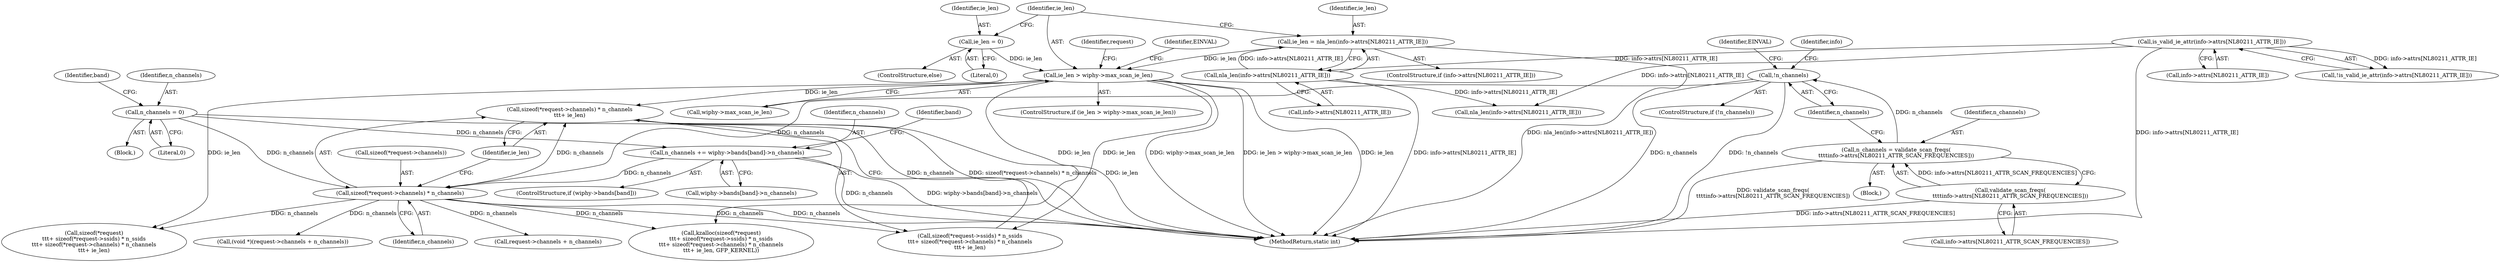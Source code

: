 digraph "0_linux_208c72f4fe44fe09577e7975ba0e7fa0278f3d03@API" {
"1000314" [label="(Call,sizeof(*request->channels) * n_channels\n\t\t\t+ ie_len)"];
"1000315" [label="(Call,sizeof(*request->channels) * n_channels)"];
"1000228" [label="(Call,n_channels = 0)"];
"1000221" [label="(Call,!n_channels)"];
"1000212" [label="(Call,n_channels = validate_scan_freqs(\n\t\t\t\tinfo->attrs[NL80211_ATTR_SCAN_FREQUENCIES]))"];
"1000214" [label="(Call,validate_scan_freqs(\n\t\t\t\tinfo->attrs[NL80211_ATTR_SCAN_FREQUENCIES]))"];
"1000246" [label="(Call,n_channels += wiphy->bands[band]->n_channels)"];
"1000291" [label="(Call,ie_len > wiphy->max_scan_ie_len)"];
"1000287" [label="(Call,ie_len = 0)"];
"1000278" [label="(Call,ie_len = nla_len(info->attrs[NL80211_ATTR_IE]))"];
"1000280" [label="(Call,nla_len(info->attrs[NL80211_ATTR_IE]))"];
"1000158" [label="(Call,is_valid_ie_attr(info->attrs[NL80211_ATTR_IE]))"];
"1000246" [label="(Call,n_channels += wiphy->bands[band]->n_channels)"];
"1000281" [label="(Call,info->attrs[NL80211_ATTR_IE])"];
"1000157" [label="(Call,!is_valid_ie_attr(info->attrs[NL80211_ATTR_IE]))"];
"1000321" [label="(Identifier,n_channels)"];
"1000228" [label="(Call,n_channels = 0)"];
"1000272" [label="(ControlStructure,if (info->attrs[NL80211_ATTR_IE]))"];
"1000314" [label="(Call,sizeof(*request->channels) * n_channels\n\t\t\t+ ie_len)"];
"1000315" [label="(Call,sizeof(*request->channels) * n_channels)"];
"1000316" [label="(Call,sizeof(*request->channels))"];
"1000227" [label="(Block,)"];
"1000300" [label="(Identifier,request)"];
"1000301" [label="(Call,kzalloc(sizeof(*request)\n\t\t\t+ sizeof(*request->ssids) * n_ssids\n\t\t\t+ sizeof(*request->channels) * n_channels\n\t\t\t+ ie_len, GFP_KERNEL))"];
"1000374" [label="(Call,request->channels + n_channels)"];
"1000258" [label="(Identifier,info)"];
"1000233" [label="(Identifier,band)"];
"1000239" [label="(Identifier,band)"];
"1000632" [label="(MethodReturn,static int)"];
"1000240" [label="(ControlStructure,if (wiphy->bands[band]))"];
"1000222" [label="(Identifier,n_channels)"];
"1000290" [label="(ControlStructure,if (ie_len > wiphy->max_scan_ie_len))"];
"1000280" [label="(Call,nla_len(info->attrs[NL80211_ATTR_IE]))"];
"1000229" [label="(Identifier,n_channels)"];
"1000221" [label="(Call,!n_channels)"];
"1000230" [label="(Literal,0)"];
"1000211" [label="(Block,)"];
"1000287" [label="(Call,ie_len = 0)"];
"1000298" [label="(Identifier,EINVAL)"];
"1000220" [label="(ControlStructure,if (!n_channels))"];
"1000564" [label="(Call,nla_len(info->attrs[NL80211_ATTR_IE]))"];
"1000292" [label="(Identifier,ie_len)"];
"1000225" [label="(Identifier,EINVAL)"];
"1000158" [label="(Call,is_valid_ie_attr(info->attrs[NL80211_ATTR_IE]))"];
"1000306" [label="(Call,sizeof(*request->ssids) * n_ssids\n\t\t\t+ sizeof(*request->channels) * n_channels\n\t\t\t+ ie_len)"];
"1000212" [label="(Call,n_channels = validate_scan_freqs(\n\t\t\t\tinfo->attrs[NL80211_ATTR_SCAN_FREQUENCIES]))"];
"1000214" [label="(Call,validate_scan_freqs(\n\t\t\t\tinfo->attrs[NL80211_ATTR_SCAN_FREQUENCIES]))"];
"1000248" [label="(Call,wiphy->bands[band]->n_channels)"];
"1000247" [label="(Identifier,n_channels)"];
"1000288" [label="(Identifier,ie_len)"];
"1000286" [label="(ControlStructure,else)"];
"1000322" [label="(Identifier,ie_len)"];
"1000289" [label="(Literal,0)"];
"1000278" [label="(Call,ie_len = nla_len(info->attrs[NL80211_ATTR_IE]))"];
"1000293" [label="(Call,wiphy->max_scan_ie_len)"];
"1000279" [label="(Identifier,ie_len)"];
"1000159" [label="(Call,info->attrs[NL80211_ATTR_IE])"];
"1000302" [label="(Call,sizeof(*request)\n\t\t\t+ sizeof(*request->ssids) * n_ssids\n\t\t\t+ sizeof(*request->channels) * n_channels\n\t\t\t+ ie_len)"];
"1000291" [label="(Call,ie_len > wiphy->max_scan_ie_len)"];
"1000213" [label="(Identifier,n_channels)"];
"1000372" [label="(Call,(void *)(request->channels + n_channels))"];
"1000215" [label="(Call,info->attrs[NL80211_ATTR_SCAN_FREQUENCIES])"];
"1000314" -> "1000306"  [label="AST: "];
"1000314" -> "1000322"  [label="CFG: "];
"1000315" -> "1000314"  [label="AST: "];
"1000322" -> "1000314"  [label="AST: "];
"1000306" -> "1000314"  [label="CFG: "];
"1000314" -> "1000632"  [label="DDG: sizeof(*request->channels) * n_channels"];
"1000314" -> "1000632"  [label="DDG: ie_len"];
"1000315" -> "1000314"  [label="DDG: n_channels"];
"1000291" -> "1000314"  [label="DDG: ie_len"];
"1000315" -> "1000321"  [label="CFG: "];
"1000316" -> "1000315"  [label="AST: "];
"1000321" -> "1000315"  [label="AST: "];
"1000322" -> "1000315"  [label="CFG: "];
"1000315" -> "1000632"  [label="DDG: n_channels"];
"1000315" -> "1000301"  [label="DDG: n_channels"];
"1000315" -> "1000302"  [label="DDG: n_channels"];
"1000315" -> "1000306"  [label="DDG: n_channels"];
"1000228" -> "1000315"  [label="DDG: n_channels"];
"1000221" -> "1000315"  [label="DDG: n_channels"];
"1000246" -> "1000315"  [label="DDG: n_channels"];
"1000315" -> "1000372"  [label="DDG: n_channels"];
"1000315" -> "1000374"  [label="DDG: n_channels"];
"1000228" -> "1000227"  [label="AST: "];
"1000228" -> "1000230"  [label="CFG: "];
"1000229" -> "1000228"  [label="AST: "];
"1000230" -> "1000228"  [label="AST: "];
"1000233" -> "1000228"  [label="CFG: "];
"1000228" -> "1000632"  [label="DDG: n_channels"];
"1000228" -> "1000246"  [label="DDG: n_channels"];
"1000221" -> "1000220"  [label="AST: "];
"1000221" -> "1000222"  [label="CFG: "];
"1000222" -> "1000221"  [label="AST: "];
"1000225" -> "1000221"  [label="CFG: "];
"1000258" -> "1000221"  [label="CFG: "];
"1000221" -> "1000632"  [label="DDG: !n_channels"];
"1000221" -> "1000632"  [label="DDG: n_channels"];
"1000212" -> "1000221"  [label="DDG: n_channels"];
"1000212" -> "1000211"  [label="AST: "];
"1000212" -> "1000214"  [label="CFG: "];
"1000213" -> "1000212"  [label="AST: "];
"1000214" -> "1000212"  [label="AST: "];
"1000222" -> "1000212"  [label="CFG: "];
"1000212" -> "1000632"  [label="DDG: validate_scan_freqs(\n\t\t\t\tinfo->attrs[NL80211_ATTR_SCAN_FREQUENCIES])"];
"1000214" -> "1000212"  [label="DDG: info->attrs[NL80211_ATTR_SCAN_FREQUENCIES]"];
"1000214" -> "1000215"  [label="CFG: "];
"1000215" -> "1000214"  [label="AST: "];
"1000214" -> "1000632"  [label="DDG: info->attrs[NL80211_ATTR_SCAN_FREQUENCIES]"];
"1000246" -> "1000240"  [label="AST: "];
"1000246" -> "1000248"  [label="CFG: "];
"1000247" -> "1000246"  [label="AST: "];
"1000248" -> "1000246"  [label="AST: "];
"1000239" -> "1000246"  [label="CFG: "];
"1000246" -> "1000632"  [label="DDG: wiphy->bands[band]->n_channels"];
"1000246" -> "1000632"  [label="DDG: n_channels"];
"1000291" -> "1000290"  [label="AST: "];
"1000291" -> "1000293"  [label="CFG: "];
"1000292" -> "1000291"  [label="AST: "];
"1000293" -> "1000291"  [label="AST: "];
"1000298" -> "1000291"  [label="CFG: "];
"1000300" -> "1000291"  [label="CFG: "];
"1000291" -> "1000632"  [label="DDG: ie_len > wiphy->max_scan_ie_len"];
"1000291" -> "1000632"  [label="DDG: ie_len"];
"1000291" -> "1000632"  [label="DDG: wiphy->max_scan_ie_len"];
"1000287" -> "1000291"  [label="DDG: ie_len"];
"1000278" -> "1000291"  [label="DDG: ie_len"];
"1000291" -> "1000301"  [label="DDG: ie_len"];
"1000291" -> "1000302"  [label="DDG: ie_len"];
"1000291" -> "1000306"  [label="DDG: ie_len"];
"1000287" -> "1000286"  [label="AST: "];
"1000287" -> "1000289"  [label="CFG: "];
"1000288" -> "1000287"  [label="AST: "];
"1000289" -> "1000287"  [label="AST: "];
"1000292" -> "1000287"  [label="CFG: "];
"1000278" -> "1000272"  [label="AST: "];
"1000278" -> "1000280"  [label="CFG: "];
"1000279" -> "1000278"  [label="AST: "];
"1000280" -> "1000278"  [label="AST: "];
"1000292" -> "1000278"  [label="CFG: "];
"1000278" -> "1000632"  [label="DDG: nla_len(info->attrs[NL80211_ATTR_IE])"];
"1000280" -> "1000278"  [label="DDG: info->attrs[NL80211_ATTR_IE]"];
"1000280" -> "1000281"  [label="CFG: "];
"1000281" -> "1000280"  [label="AST: "];
"1000280" -> "1000632"  [label="DDG: info->attrs[NL80211_ATTR_IE]"];
"1000158" -> "1000280"  [label="DDG: info->attrs[NL80211_ATTR_IE]"];
"1000280" -> "1000564"  [label="DDG: info->attrs[NL80211_ATTR_IE]"];
"1000158" -> "1000157"  [label="AST: "];
"1000158" -> "1000159"  [label="CFG: "];
"1000159" -> "1000158"  [label="AST: "];
"1000157" -> "1000158"  [label="CFG: "];
"1000158" -> "1000632"  [label="DDG: info->attrs[NL80211_ATTR_IE]"];
"1000158" -> "1000157"  [label="DDG: info->attrs[NL80211_ATTR_IE]"];
"1000158" -> "1000564"  [label="DDG: info->attrs[NL80211_ATTR_IE]"];
}
